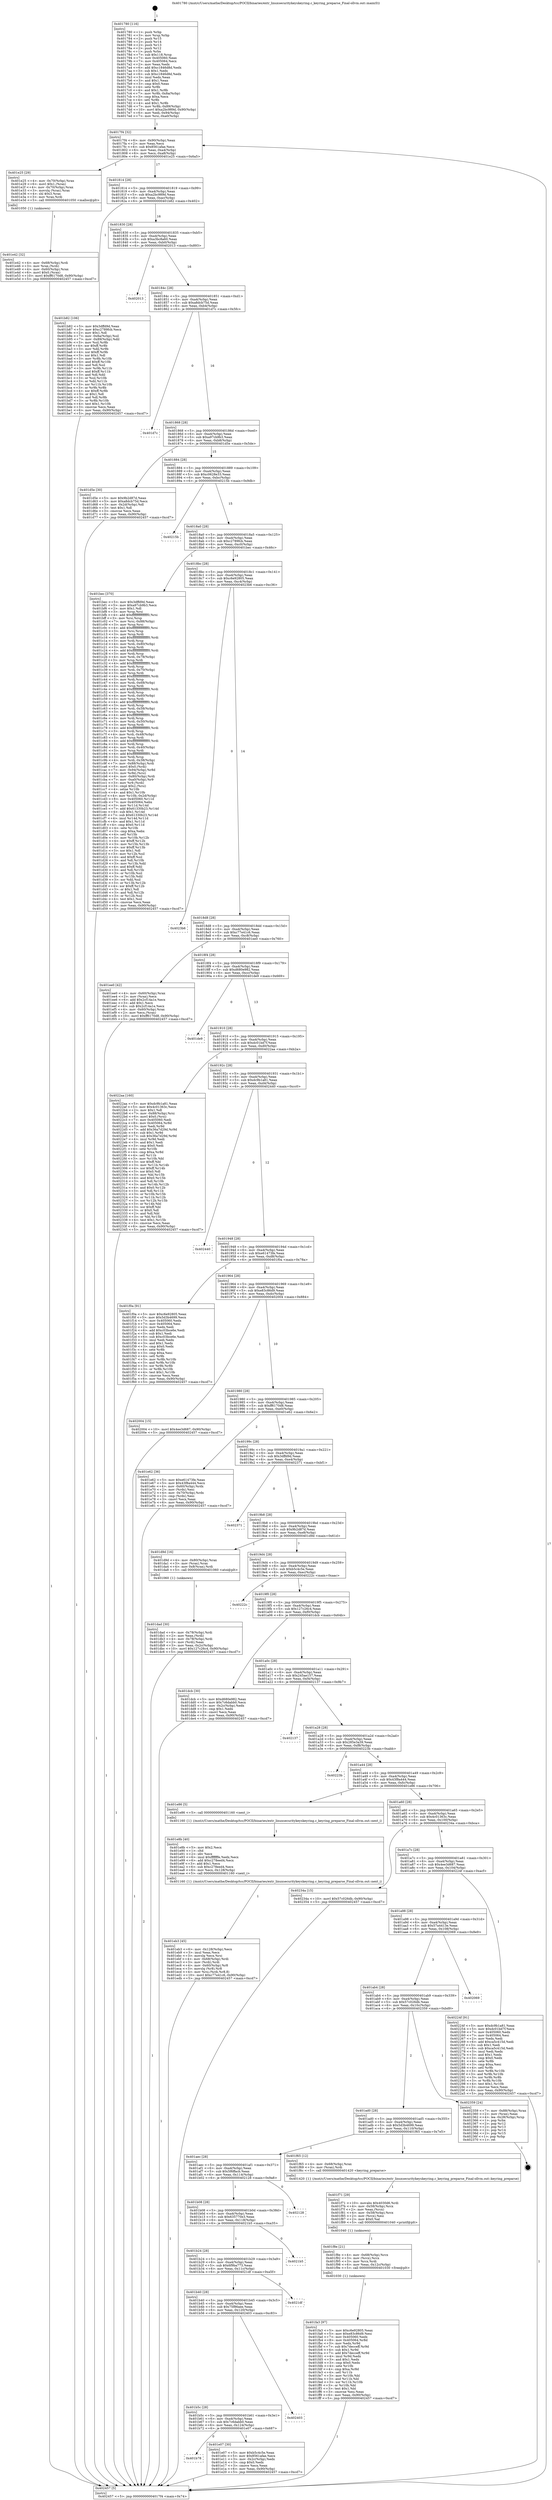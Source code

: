 digraph "0x401780" {
  label = "0x401780 (/mnt/c/Users/mathe/Desktop/tcc/POCII/binaries/extr_linuxsecuritykeyskeyring.c_keyring_preparse_Final-ollvm.out::main(0))"
  labelloc = "t"
  node[shape=record]

  Entry [label="",width=0.3,height=0.3,shape=circle,fillcolor=black,style=filled]
  "0x4017f4" [label="{
     0x4017f4 [32]\l
     | [instrs]\l
     &nbsp;&nbsp;0x4017f4 \<+6\>: mov -0x90(%rbp),%eax\l
     &nbsp;&nbsp;0x4017fa \<+2\>: mov %eax,%ecx\l
     &nbsp;&nbsp;0x4017fc \<+6\>: sub $0x8561afae,%ecx\l
     &nbsp;&nbsp;0x401802 \<+6\>: mov %eax,-0xa4(%rbp)\l
     &nbsp;&nbsp;0x401808 \<+6\>: mov %ecx,-0xa8(%rbp)\l
     &nbsp;&nbsp;0x40180e \<+6\>: je 0000000000401e25 \<main+0x6a5\>\l
  }"]
  "0x401e25" [label="{
     0x401e25 [29]\l
     | [instrs]\l
     &nbsp;&nbsp;0x401e25 \<+4\>: mov -0x70(%rbp),%rax\l
     &nbsp;&nbsp;0x401e29 \<+6\>: movl $0x1,(%rax)\l
     &nbsp;&nbsp;0x401e2f \<+4\>: mov -0x70(%rbp),%rax\l
     &nbsp;&nbsp;0x401e33 \<+3\>: movslq (%rax),%rax\l
     &nbsp;&nbsp;0x401e36 \<+4\>: shl $0x3,%rax\l
     &nbsp;&nbsp;0x401e3a \<+3\>: mov %rax,%rdi\l
     &nbsp;&nbsp;0x401e3d \<+5\>: call 0000000000401050 \<malloc@plt\>\l
     | [calls]\l
     &nbsp;&nbsp;0x401050 \{1\} (unknown)\l
  }"]
  "0x401814" [label="{
     0x401814 [28]\l
     | [instrs]\l
     &nbsp;&nbsp;0x401814 \<+5\>: jmp 0000000000401819 \<main+0x99\>\l
     &nbsp;&nbsp;0x401819 \<+6\>: mov -0xa4(%rbp),%eax\l
     &nbsp;&nbsp;0x40181f \<+5\>: sub $0xa2bc989d,%eax\l
     &nbsp;&nbsp;0x401824 \<+6\>: mov %eax,-0xac(%rbp)\l
     &nbsp;&nbsp;0x40182a \<+6\>: je 0000000000401b82 \<main+0x402\>\l
  }"]
  Exit [label="",width=0.3,height=0.3,shape=circle,fillcolor=black,style=filled,peripheries=2]
  "0x401b82" [label="{
     0x401b82 [106]\l
     | [instrs]\l
     &nbsp;&nbsp;0x401b82 \<+5\>: mov $0x3dffd9d,%eax\l
     &nbsp;&nbsp;0x401b87 \<+5\>: mov $0xc2789fcb,%ecx\l
     &nbsp;&nbsp;0x401b8c \<+2\>: mov $0x1,%dl\l
     &nbsp;&nbsp;0x401b8e \<+7\>: mov -0x8a(%rbp),%sil\l
     &nbsp;&nbsp;0x401b95 \<+7\>: mov -0x89(%rbp),%dil\l
     &nbsp;&nbsp;0x401b9c \<+3\>: mov %sil,%r8b\l
     &nbsp;&nbsp;0x401b9f \<+4\>: xor $0xff,%r8b\l
     &nbsp;&nbsp;0x401ba3 \<+3\>: mov %dil,%r9b\l
     &nbsp;&nbsp;0x401ba6 \<+4\>: xor $0xff,%r9b\l
     &nbsp;&nbsp;0x401baa \<+3\>: xor $0x1,%dl\l
     &nbsp;&nbsp;0x401bad \<+3\>: mov %r8b,%r10b\l
     &nbsp;&nbsp;0x401bb0 \<+4\>: and $0xff,%r10b\l
     &nbsp;&nbsp;0x401bb4 \<+3\>: and %dl,%sil\l
     &nbsp;&nbsp;0x401bb7 \<+3\>: mov %r9b,%r11b\l
     &nbsp;&nbsp;0x401bba \<+4\>: and $0xff,%r11b\l
     &nbsp;&nbsp;0x401bbe \<+3\>: and %dl,%dil\l
     &nbsp;&nbsp;0x401bc1 \<+3\>: or %sil,%r10b\l
     &nbsp;&nbsp;0x401bc4 \<+3\>: or %dil,%r11b\l
     &nbsp;&nbsp;0x401bc7 \<+3\>: xor %r11b,%r10b\l
     &nbsp;&nbsp;0x401bca \<+3\>: or %r9b,%r8b\l
     &nbsp;&nbsp;0x401bcd \<+4\>: xor $0xff,%r8b\l
     &nbsp;&nbsp;0x401bd1 \<+3\>: or $0x1,%dl\l
     &nbsp;&nbsp;0x401bd4 \<+3\>: and %dl,%r8b\l
     &nbsp;&nbsp;0x401bd7 \<+3\>: or %r8b,%r10b\l
     &nbsp;&nbsp;0x401bda \<+4\>: test $0x1,%r10b\l
     &nbsp;&nbsp;0x401bde \<+3\>: cmovne %ecx,%eax\l
     &nbsp;&nbsp;0x401be1 \<+6\>: mov %eax,-0x90(%rbp)\l
     &nbsp;&nbsp;0x401be7 \<+5\>: jmp 0000000000402457 \<main+0xcd7\>\l
  }"]
  "0x401830" [label="{
     0x401830 [28]\l
     | [instrs]\l
     &nbsp;&nbsp;0x401830 \<+5\>: jmp 0000000000401835 \<main+0xb5\>\l
     &nbsp;&nbsp;0x401835 \<+6\>: mov -0xa4(%rbp),%eax\l
     &nbsp;&nbsp;0x40183b \<+5\>: sub $0xa3bc8a60,%eax\l
     &nbsp;&nbsp;0x401840 \<+6\>: mov %eax,-0xb0(%rbp)\l
     &nbsp;&nbsp;0x401846 \<+6\>: je 0000000000402013 \<main+0x893\>\l
  }"]
  "0x402457" [label="{
     0x402457 [5]\l
     | [instrs]\l
     &nbsp;&nbsp;0x402457 \<+5\>: jmp 00000000004017f4 \<main+0x74\>\l
  }"]
  "0x401780" [label="{
     0x401780 [116]\l
     | [instrs]\l
     &nbsp;&nbsp;0x401780 \<+1\>: push %rbp\l
     &nbsp;&nbsp;0x401781 \<+3\>: mov %rsp,%rbp\l
     &nbsp;&nbsp;0x401784 \<+2\>: push %r15\l
     &nbsp;&nbsp;0x401786 \<+2\>: push %r14\l
     &nbsp;&nbsp;0x401788 \<+2\>: push %r13\l
     &nbsp;&nbsp;0x40178a \<+2\>: push %r12\l
     &nbsp;&nbsp;0x40178c \<+1\>: push %rbx\l
     &nbsp;&nbsp;0x40178d \<+7\>: sub $0x118,%rsp\l
     &nbsp;&nbsp;0x401794 \<+7\>: mov 0x405060,%eax\l
     &nbsp;&nbsp;0x40179b \<+7\>: mov 0x405064,%ecx\l
     &nbsp;&nbsp;0x4017a2 \<+2\>: mov %eax,%edx\l
     &nbsp;&nbsp;0x4017a4 \<+6\>: add $0xc1846d8d,%edx\l
     &nbsp;&nbsp;0x4017aa \<+3\>: sub $0x1,%edx\l
     &nbsp;&nbsp;0x4017ad \<+6\>: sub $0xc1846d8d,%edx\l
     &nbsp;&nbsp;0x4017b3 \<+3\>: imul %edx,%eax\l
     &nbsp;&nbsp;0x4017b6 \<+3\>: and $0x1,%eax\l
     &nbsp;&nbsp;0x4017b9 \<+3\>: cmp $0x0,%eax\l
     &nbsp;&nbsp;0x4017bc \<+4\>: sete %r8b\l
     &nbsp;&nbsp;0x4017c0 \<+4\>: and $0x1,%r8b\l
     &nbsp;&nbsp;0x4017c4 \<+7\>: mov %r8b,-0x8a(%rbp)\l
     &nbsp;&nbsp;0x4017cb \<+3\>: cmp $0xa,%ecx\l
     &nbsp;&nbsp;0x4017ce \<+4\>: setl %r8b\l
     &nbsp;&nbsp;0x4017d2 \<+4\>: and $0x1,%r8b\l
     &nbsp;&nbsp;0x4017d6 \<+7\>: mov %r8b,-0x89(%rbp)\l
     &nbsp;&nbsp;0x4017dd \<+10\>: movl $0xa2bc989d,-0x90(%rbp)\l
     &nbsp;&nbsp;0x4017e7 \<+6\>: mov %edi,-0x94(%rbp)\l
     &nbsp;&nbsp;0x4017ed \<+7\>: mov %rsi,-0xa0(%rbp)\l
  }"]
  "0x401fa3" [label="{
     0x401fa3 [97]\l
     | [instrs]\l
     &nbsp;&nbsp;0x401fa3 \<+5\>: mov $0xc6e92805,%eax\l
     &nbsp;&nbsp;0x401fa8 \<+5\>: mov $0xe83c86d9,%esi\l
     &nbsp;&nbsp;0x401fad \<+7\>: mov 0x405060,%edx\l
     &nbsp;&nbsp;0x401fb4 \<+8\>: mov 0x405064,%r8d\l
     &nbsp;&nbsp;0x401fbc \<+3\>: mov %edx,%r9d\l
     &nbsp;&nbsp;0x401fbf \<+7\>: sub $0x7decceff,%r9d\l
     &nbsp;&nbsp;0x401fc6 \<+4\>: sub $0x1,%r9d\l
     &nbsp;&nbsp;0x401fca \<+7\>: add $0x7decceff,%r9d\l
     &nbsp;&nbsp;0x401fd1 \<+4\>: imul %r9d,%edx\l
     &nbsp;&nbsp;0x401fd5 \<+3\>: and $0x1,%edx\l
     &nbsp;&nbsp;0x401fd8 \<+3\>: cmp $0x0,%edx\l
     &nbsp;&nbsp;0x401fdb \<+4\>: sete %r10b\l
     &nbsp;&nbsp;0x401fdf \<+4\>: cmp $0xa,%r8d\l
     &nbsp;&nbsp;0x401fe3 \<+4\>: setl %r11b\l
     &nbsp;&nbsp;0x401fe7 \<+3\>: mov %r10b,%bl\l
     &nbsp;&nbsp;0x401fea \<+3\>: and %r11b,%bl\l
     &nbsp;&nbsp;0x401fed \<+3\>: xor %r11b,%r10b\l
     &nbsp;&nbsp;0x401ff0 \<+3\>: or %r10b,%bl\l
     &nbsp;&nbsp;0x401ff3 \<+3\>: test $0x1,%bl\l
     &nbsp;&nbsp;0x401ff6 \<+3\>: cmovne %esi,%eax\l
     &nbsp;&nbsp;0x401ff9 \<+6\>: mov %eax,-0x90(%rbp)\l
     &nbsp;&nbsp;0x401fff \<+5\>: jmp 0000000000402457 \<main+0xcd7\>\l
  }"]
  "0x402013" [label="{
     0x402013\l
  }", style=dashed]
  "0x40184c" [label="{
     0x40184c [28]\l
     | [instrs]\l
     &nbsp;&nbsp;0x40184c \<+5\>: jmp 0000000000401851 \<main+0xd1\>\l
     &nbsp;&nbsp;0x401851 \<+6\>: mov -0xa4(%rbp),%eax\l
     &nbsp;&nbsp;0x401857 \<+5\>: sub $0xa8dcb75d,%eax\l
     &nbsp;&nbsp;0x40185c \<+6\>: mov %eax,-0xb4(%rbp)\l
     &nbsp;&nbsp;0x401862 \<+6\>: je 0000000000401d7c \<main+0x5fc\>\l
  }"]
  "0x401f8e" [label="{
     0x401f8e [21]\l
     | [instrs]\l
     &nbsp;&nbsp;0x401f8e \<+4\>: mov -0x68(%rbp),%rcx\l
     &nbsp;&nbsp;0x401f92 \<+3\>: mov (%rcx),%rcx\l
     &nbsp;&nbsp;0x401f95 \<+3\>: mov %rcx,%rdi\l
     &nbsp;&nbsp;0x401f98 \<+6\>: mov %eax,-0x12c(%rbp)\l
     &nbsp;&nbsp;0x401f9e \<+5\>: call 0000000000401030 \<free@plt\>\l
     | [calls]\l
     &nbsp;&nbsp;0x401030 \{1\} (unknown)\l
  }"]
  "0x401d7c" [label="{
     0x401d7c\l
  }", style=dashed]
  "0x401868" [label="{
     0x401868 [28]\l
     | [instrs]\l
     &nbsp;&nbsp;0x401868 \<+5\>: jmp 000000000040186d \<main+0xed\>\l
     &nbsp;&nbsp;0x40186d \<+6\>: mov -0xa4(%rbp),%eax\l
     &nbsp;&nbsp;0x401873 \<+5\>: sub $0xa97cb9b3,%eax\l
     &nbsp;&nbsp;0x401878 \<+6\>: mov %eax,-0xb8(%rbp)\l
     &nbsp;&nbsp;0x40187e \<+6\>: je 0000000000401d5e \<main+0x5de\>\l
  }"]
  "0x401f71" [label="{
     0x401f71 [29]\l
     | [instrs]\l
     &nbsp;&nbsp;0x401f71 \<+10\>: movabs $0x4030d6,%rdi\l
     &nbsp;&nbsp;0x401f7b \<+4\>: mov -0x58(%rbp),%rcx\l
     &nbsp;&nbsp;0x401f7f \<+2\>: mov %eax,(%rcx)\l
     &nbsp;&nbsp;0x401f81 \<+4\>: mov -0x58(%rbp),%rcx\l
     &nbsp;&nbsp;0x401f85 \<+2\>: mov (%rcx),%esi\l
     &nbsp;&nbsp;0x401f87 \<+2\>: mov $0x0,%al\l
     &nbsp;&nbsp;0x401f89 \<+5\>: call 0000000000401040 \<printf@plt\>\l
     | [calls]\l
     &nbsp;&nbsp;0x401040 \{1\} (unknown)\l
  }"]
  "0x401d5e" [label="{
     0x401d5e [30]\l
     | [instrs]\l
     &nbsp;&nbsp;0x401d5e \<+5\>: mov $0x9b2d87d,%eax\l
     &nbsp;&nbsp;0x401d63 \<+5\>: mov $0xa8dcb75d,%ecx\l
     &nbsp;&nbsp;0x401d68 \<+3\>: mov -0x2d(%rbp),%dl\l
     &nbsp;&nbsp;0x401d6b \<+3\>: test $0x1,%dl\l
     &nbsp;&nbsp;0x401d6e \<+3\>: cmovne %ecx,%eax\l
     &nbsp;&nbsp;0x401d71 \<+6\>: mov %eax,-0x90(%rbp)\l
     &nbsp;&nbsp;0x401d77 \<+5\>: jmp 0000000000402457 \<main+0xcd7\>\l
  }"]
  "0x401884" [label="{
     0x401884 [28]\l
     | [instrs]\l
     &nbsp;&nbsp;0x401884 \<+5\>: jmp 0000000000401889 \<main+0x109\>\l
     &nbsp;&nbsp;0x401889 \<+6\>: mov -0xa4(%rbp),%eax\l
     &nbsp;&nbsp;0x40188f \<+5\>: sub $0xc0628e33,%eax\l
     &nbsp;&nbsp;0x401894 \<+6\>: mov %eax,-0xbc(%rbp)\l
     &nbsp;&nbsp;0x40189a \<+6\>: je 000000000040215b \<main+0x9db\>\l
  }"]
  "0x401eb3" [label="{
     0x401eb3 [45]\l
     | [instrs]\l
     &nbsp;&nbsp;0x401eb3 \<+6\>: mov -0x128(%rbp),%ecx\l
     &nbsp;&nbsp;0x401eb9 \<+3\>: imul %eax,%ecx\l
     &nbsp;&nbsp;0x401ebc \<+3\>: movslq %ecx,%rsi\l
     &nbsp;&nbsp;0x401ebf \<+4\>: mov -0x68(%rbp),%rdi\l
     &nbsp;&nbsp;0x401ec3 \<+3\>: mov (%rdi),%rdi\l
     &nbsp;&nbsp;0x401ec6 \<+4\>: mov -0x60(%rbp),%r8\l
     &nbsp;&nbsp;0x401eca \<+3\>: movslq (%r8),%r8\l
     &nbsp;&nbsp;0x401ecd \<+4\>: mov %rsi,(%rdi,%r8,8)\l
     &nbsp;&nbsp;0x401ed1 \<+10\>: movl $0xc77e41c6,-0x90(%rbp)\l
     &nbsp;&nbsp;0x401edb \<+5\>: jmp 0000000000402457 \<main+0xcd7\>\l
  }"]
  "0x40215b" [label="{
     0x40215b\l
  }", style=dashed]
  "0x4018a0" [label="{
     0x4018a0 [28]\l
     | [instrs]\l
     &nbsp;&nbsp;0x4018a0 \<+5\>: jmp 00000000004018a5 \<main+0x125\>\l
     &nbsp;&nbsp;0x4018a5 \<+6\>: mov -0xa4(%rbp),%eax\l
     &nbsp;&nbsp;0x4018ab \<+5\>: sub $0xc2789fcb,%eax\l
     &nbsp;&nbsp;0x4018b0 \<+6\>: mov %eax,-0xc0(%rbp)\l
     &nbsp;&nbsp;0x4018b6 \<+6\>: je 0000000000401bec \<main+0x46c\>\l
  }"]
  "0x401e8b" [label="{
     0x401e8b [40]\l
     | [instrs]\l
     &nbsp;&nbsp;0x401e8b \<+5\>: mov $0x2,%ecx\l
     &nbsp;&nbsp;0x401e90 \<+1\>: cltd\l
     &nbsp;&nbsp;0x401e91 \<+2\>: idiv %ecx\l
     &nbsp;&nbsp;0x401e93 \<+6\>: imul $0xfffffffe,%edx,%ecx\l
     &nbsp;&nbsp;0x401e99 \<+6\>: add $0xc278eed4,%ecx\l
     &nbsp;&nbsp;0x401e9f \<+3\>: add $0x1,%ecx\l
     &nbsp;&nbsp;0x401ea2 \<+6\>: sub $0xc278eed4,%ecx\l
     &nbsp;&nbsp;0x401ea8 \<+6\>: mov %ecx,-0x128(%rbp)\l
     &nbsp;&nbsp;0x401eae \<+5\>: call 0000000000401160 \<next_i\>\l
     | [calls]\l
     &nbsp;&nbsp;0x401160 \{1\} (/mnt/c/Users/mathe/Desktop/tcc/POCII/binaries/extr_linuxsecuritykeyskeyring.c_keyring_preparse_Final-ollvm.out::next_i)\l
  }"]
  "0x401bec" [label="{
     0x401bec [370]\l
     | [instrs]\l
     &nbsp;&nbsp;0x401bec \<+5\>: mov $0x3dffd9d,%eax\l
     &nbsp;&nbsp;0x401bf1 \<+5\>: mov $0xa97cb9b3,%ecx\l
     &nbsp;&nbsp;0x401bf6 \<+2\>: mov $0x1,%dl\l
     &nbsp;&nbsp;0x401bf8 \<+3\>: mov %rsp,%rsi\l
     &nbsp;&nbsp;0x401bfb \<+4\>: add $0xfffffffffffffff0,%rsi\l
     &nbsp;&nbsp;0x401bff \<+3\>: mov %rsi,%rsp\l
     &nbsp;&nbsp;0x401c02 \<+7\>: mov %rsi,-0x88(%rbp)\l
     &nbsp;&nbsp;0x401c09 \<+3\>: mov %rsp,%rsi\l
     &nbsp;&nbsp;0x401c0c \<+4\>: add $0xfffffffffffffff0,%rsi\l
     &nbsp;&nbsp;0x401c10 \<+3\>: mov %rsi,%rsp\l
     &nbsp;&nbsp;0x401c13 \<+3\>: mov %rsp,%rdi\l
     &nbsp;&nbsp;0x401c16 \<+4\>: add $0xfffffffffffffff0,%rdi\l
     &nbsp;&nbsp;0x401c1a \<+3\>: mov %rdi,%rsp\l
     &nbsp;&nbsp;0x401c1d \<+4\>: mov %rdi,-0x80(%rbp)\l
     &nbsp;&nbsp;0x401c21 \<+3\>: mov %rsp,%rdi\l
     &nbsp;&nbsp;0x401c24 \<+4\>: add $0xfffffffffffffff0,%rdi\l
     &nbsp;&nbsp;0x401c28 \<+3\>: mov %rdi,%rsp\l
     &nbsp;&nbsp;0x401c2b \<+4\>: mov %rdi,-0x78(%rbp)\l
     &nbsp;&nbsp;0x401c2f \<+3\>: mov %rsp,%rdi\l
     &nbsp;&nbsp;0x401c32 \<+4\>: add $0xfffffffffffffff0,%rdi\l
     &nbsp;&nbsp;0x401c36 \<+3\>: mov %rdi,%rsp\l
     &nbsp;&nbsp;0x401c39 \<+4\>: mov %rdi,-0x70(%rbp)\l
     &nbsp;&nbsp;0x401c3d \<+3\>: mov %rsp,%rdi\l
     &nbsp;&nbsp;0x401c40 \<+4\>: add $0xfffffffffffffff0,%rdi\l
     &nbsp;&nbsp;0x401c44 \<+3\>: mov %rdi,%rsp\l
     &nbsp;&nbsp;0x401c47 \<+4\>: mov %rdi,-0x68(%rbp)\l
     &nbsp;&nbsp;0x401c4b \<+3\>: mov %rsp,%rdi\l
     &nbsp;&nbsp;0x401c4e \<+4\>: add $0xfffffffffffffff0,%rdi\l
     &nbsp;&nbsp;0x401c52 \<+3\>: mov %rdi,%rsp\l
     &nbsp;&nbsp;0x401c55 \<+4\>: mov %rdi,-0x60(%rbp)\l
     &nbsp;&nbsp;0x401c59 \<+3\>: mov %rsp,%rdi\l
     &nbsp;&nbsp;0x401c5c \<+4\>: add $0xfffffffffffffff0,%rdi\l
     &nbsp;&nbsp;0x401c60 \<+3\>: mov %rdi,%rsp\l
     &nbsp;&nbsp;0x401c63 \<+4\>: mov %rdi,-0x58(%rbp)\l
     &nbsp;&nbsp;0x401c67 \<+3\>: mov %rsp,%rdi\l
     &nbsp;&nbsp;0x401c6a \<+4\>: add $0xfffffffffffffff0,%rdi\l
     &nbsp;&nbsp;0x401c6e \<+3\>: mov %rdi,%rsp\l
     &nbsp;&nbsp;0x401c71 \<+4\>: mov %rdi,-0x50(%rbp)\l
     &nbsp;&nbsp;0x401c75 \<+3\>: mov %rsp,%rdi\l
     &nbsp;&nbsp;0x401c78 \<+4\>: add $0xfffffffffffffff0,%rdi\l
     &nbsp;&nbsp;0x401c7c \<+3\>: mov %rdi,%rsp\l
     &nbsp;&nbsp;0x401c7f \<+4\>: mov %rdi,-0x48(%rbp)\l
     &nbsp;&nbsp;0x401c83 \<+3\>: mov %rsp,%rdi\l
     &nbsp;&nbsp;0x401c86 \<+4\>: add $0xfffffffffffffff0,%rdi\l
     &nbsp;&nbsp;0x401c8a \<+3\>: mov %rdi,%rsp\l
     &nbsp;&nbsp;0x401c8d \<+4\>: mov %rdi,-0x40(%rbp)\l
     &nbsp;&nbsp;0x401c91 \<+3\>: mov %rsp,%rdi\l
     &nbsp;&nbsp;0x401c94 \<+4\>: add $0xfffffffffffffff0,%rdi\l
     &nbsp;&nbsp;0x401c98 \<+3\>: mov %rdi,%rsp\l
     &nbsp;&nbsp;0x401c9b \<+4\>: mov %rdi,-0x38(%rbp)\l
     &nbsp;&nbsp;0x401c9f \<+7\>: mov -0x88(%rbp),%rdi\l
     &nbsp;&nbsp;0x401ca6 \<+6\>: movl $0x0,(%rdi)\l
     &nbsp;&nbsp;0x401cac \<+7\>: mov -0x94(%rbp),%r8d\l
     &nbsp;&nbsp;0x401cb3 \<+3\>: mov %r8d,(%rsi)\l
     &nbsp;&nbsp;0x401cb6 \<+4\>: mov -0x80(%rbp),%rdi\l
     &nbsp;&nbsp;0x401cba \<+7\>: mov -0xa0(%rbp),%r9\l
     &nbsp;&nbsp;0x401cc1 \<+3\>: mov %r9,(%rdi)\l
     &nbsp;&nbsp;0x401cc4 \<+3\>: cmpl $0x2,(%rsi)\l
     &nbsp;&nbsp;0x401cc7 \<+4\>: setne %r10b\l
     &nbsp;&nbsp;0x401ccb \<+4\>: and $0x1,%r10b\l
     &nbsp;&nbsp;0x401ccf \<+4\>: mov %r10b,-0x2d(%rbp)\l
     &nbsp;&nbsp;0x401cd3 \<+8\>: mov 0x405060,%r11d\l
     &nbsp;&nbsp;0x401cdb \<+7\>: mov 0x405064,%ebx\l
     &nbsp;&nbsp;0x401ce2 \<+3\>: mov %r11d,%r14d\l
     &nbsp;&nbsp;0x401ce5 \<+7\>: add $0x61330b23,%r14d\l
     &nbsp;&nbsp;0x401cec \<+4\>: sub $0x1,%r14d\l
     &nbsp;&nbsp;0x401cf0 \<+7\>: sub $0x61330b23,%r14d\l
     &nbsp;&nbsp;0x401cf7 \<+4\>: imul %r14d,%r11d\l
     &nbsp;&nbsp;0x401cfb \<+4\>: and $0x1,%r11d\l
     &nbsp;&nbsp;0x401cff \<+4\>: cmp $0x0,%r11d\l
     &nbsp;&nbsp;0x401d03 \<+4\>: sete %r10b\l
     &nbsp;&nbsp;0x401d07 \<+3\>: cmp $0xa,%ebx\l
     &nbsp;&nbsp;0x401d0a \<+4\>: setl %r15b\l
     &nbsp;&nbsp;0x401d0e \<+3\>: mov %r10b,%r12b\l
     &nbsp;&nbsp;0x401d11 \<+4\>: xor $0xff,%r12b\l
     &nbsp;&nbsp;0x401d15 \<+3\>: mov %r15b,%r13b\l
     &nbsp;&nbsp;0x401d18 \<+4\>: xor $0xff,%r13b\l
     &nbsp;&nbsp;0x401d1c \<+3\>: xor $0x1,%dl\l
     &nbsp;&nbsp;0x401d1f \<+3\>: mov %r12b,%sil\l
     &nbsp;&nbsp;0x401d22 \<+4\>: and $0xff,%sil\l
     &nbsp;&nbsp;0x401d26 \<+3\>: and %dl,%r10b\l
     &nbsp;&nbsp;0x401d29 \<+3\>: mov %r13b,%dil\l
     &nbsp;&nbsp;0x401d2c \<+4\>: and $0xff,%dil\l
     &nbsp;&nbsp;0x401d30 \<+3\>: and %dl,%r15b\l
     &nbsp;&nbsp;0x401d33 \<+3\>: or %r10b,%sil\l
     &nbsp;&nbsp;0x401d36 \<+3\>: or %r15b,%dil\l
     &nbsp;&nbsp;0x401d39 \<+3\>: xor %dil,%sil\l
     &nbsp;&nbsp;0x401d3c \<+3\>: or %r13b,%r12b\l
     &nbsp;&nbsp;0x401d3f \<+4\>: xor $0xff,%r12b\l
     &nbsp;&nbsp;0x401d43 \<+3\>: or $0x1,%dl\l
     &nbsp;&nbsp;0x401d46 \<+3\>: and %dl,%r12b\l
     &nbsp;&nbsp;0x401d49 \<+3\>: or %r12b,%sil\l
     &nbsp;&nbsp;0x401d4c \<+4\>: test $0x1,%sil\l
     &nbsp;&nbsp;0x401d50 \<+3\>: cmovne %ecx,%eax\l
     &nbsp;&nbsp;0x401d53 \<+6\>: mov %eax,-0x90(%rbp)\l
     &nbsp;&nbsp;0x401d59 \<+5\>: jmp 0000000000402457 \<main+0xcd7\>\l
  }"]
  "0x4018bc" [label="{
     0x4018bc [28]\l
     | [instrs]\l
     &nbsp;&nbsp;0x4018bc \<+5\>: jmp 00000000004018c1 \<main+0x141\>\l
     &nbsp;&nbsp;0x4018c1 \<+6\>: mov -0xa4(%rbp),%eax\l
     &nbsp;&nbsp;0x4018c7 \<+5\>: sub $0xc6e92805,%eax\l
     &nbsp;&nbsp;0x4018cc \<+6\>: mov %eax,-0xc4(%rbp)\l
     &nbsp;&nbsp;0x4018d2 \<+6\>: je 00000000004023b6 \<main+0xc36\>\l
  }"]
  "0x401e42" [label="{
     0x401e42 [32]\l
     | [instrs]\l
     &nbsp;&nbsp;0x401e42 \<+4\>: mov -0x68(%rbp),%rdi\l
     &nbsp;&nbsp;0x401e46 \<+3\>: mov %rax,(%rdi)\l
     &nbsp;&nbsp;0x401e49 \<+4\>: mov -0x60(%rbp),%rax\l
     &nbsp;&nbsp;0x401e4d \<+6\>: movl $0x0,(%rax)\l
     &nbsp;&nbsp;0x401e53 \<+10\>: movl $0xff6170d8,-0x90(%rbp)\l
     &nbsp;&nbsp;0x401e5d \<+5\>: jmp 0000000000402457 \<main+0xcd7\>\l
  }"]
  "0x401b78" [label="{
     0x401b78\l
  }", style=dashed]
  "0x4023b6" [label="{
     0x4023b6\l
  }", style=dashed]
  "0x4018d8" [label="{
     0x4018d8 [28]\l
     | [instrs]\l
     &nbsp;&nbsp;0x4018d8 \<+5\>: jmp 00000000004018dd \<main+0x15d\>\l
     &nbsp;&nbsp;0x4018dd \<+6\>: mov -0xa4(%rbp),%eax\l
     &nbsp;&nbsp;0x4018e3 \<+5\>: sub $0xc77e41c6,%eax\l
     &nbsp;&nbsp;0x4018e8 \<+6\>: mov %eax,-0xc8(%rbp)\l
     &nbsp;&nbsp;0x4018ee \<+6\>: je 0000000000401ee0 \<main+0x760\>\l
  }"]
  "0x401e07" [label="{
     0x401e07 [30]\l
     | [instrs]\l
     &nbsp;&nbsp;0x401e07 \<+5\>: mov $0xb5c4c5e,%eax\l
     &nbsp;&nbsp;0x401e0c \<+5\>: mov $0x8561afae,%ecx\l
     &nbsp;&nbsp;0x401e11 \<+3\>: mov -0x2c(%rbp),%edx\l
     &nbsp;&nbsp;0x401e14 \<+3\>: cmp $0x0,%edx\l
     &nbsp;&nbsp;0x401e17 \<+3\>: cmove %ecx,%eax\l
     &nbsp;&nbsp;0x401e1a \<+6\>: mov %eax,-0x90(%rbp)\l
     &nbsp;&nbsp;0x401e20 \<+5\>: jmp 0000000000402457 \<main+0xcd7\>\l
  }"]
  "0x401ee0" [label="{
     0x401ee0 [42]\l
     | [instrs]\l
     &nbsp;&nbsp;0x401ee0 \<+4\>: mov -0x60(%rbp),%rax\l
     &nbsp;&nbsp;0x401ee4 \<+2\>: mov (%rax),%ecx\l
     &nbsp;&nbsp;0x401ee6 \<+6\>: add $0x2cf14a1e,%ecx\l
     &nbsp;&nbsp;0x401eec \<+3\>: add $0x1,%ecx\l
     &nbsp;&nbsp;0x401eef \<+6\>: sub $0x2cf14a1e,%ecx\l
     &nbsp;&nbsp;0x401ef5 \<+4\>: mov -0x60(%rbp),%rax\l
     &nbsp;&nbsp;0x401ef9 \<+2\>: mov %ecx,(%rax)\l
     &nbsp;&nbsp;0x401efb \<+10\>: movl $0xff6170d8,-0x90(%rbp)\l
     &nbsp;&nbsp;0x401f05 \<+5\>: jmp 0000000000402457 \<main+0xcd7\>\l
  }"]
  "0x4018f4" [label="{
     0x4018f4 [28]\l
     | [instrs]\l
     &nbsp;&nbsp;0x4018f4 \<+5\>: jmp 00000000004018f9 \<main+0x179\>\l
     &nbsp;&nbsp;0x4018f9 \<+6\>: mov -0xa4(%rbp),%eax\l
     &nbsp;&nbsp;0x4018ff \<+5\>: sub $0xd680e982,%eax\l
     &nbsp;&nbsp;0x401904 \<+6\>: mov %eax,-0xcc(%rbp)\l
     &nbsp;&nbsp;0x40190a \<+6\>: je 0000000000401de9 \<main+0x669\>\l
  }"]
  "0x401b5c" [label="{
     0x401b5c [28]\l
     | [instrs]\l
     &nbsp;&nbsp;0x401b5c \<+5\>: jmp 0000000000401b61 \<main+0x3e1\>\l
     &nbsp;&nbsp;0x401b61 \<+6\>: mov -0xa4(%rbp),%eax\l
     &nbsp;&nbsp;0x401b67 \<+5\>: sub $0x7c6dabb0,%eax\l
     &nbsp;&nbsp;0x401b6c \<+6\>: mov %eax,-0x124(%rbp)\l
     &nbsp;&nbsp;0x401b72 \<+6\>: je 0000000000401e07 \<main+0x687\>\l
  }"]
  "0x401de9" [label="{
     0x401de9\l
  }", style=dashed]
  "0x401910" [label="{
     0x401910 [28]\l
     | [instrs]\l
     &nbsp;&nbsp;0x401910 \<+5\>: jmp 0000000000401915 \<main+0x195\>\l
     &nbsp;&nbsp;0x401915 \<+6\>: mov -0xa4(%rbp),%eax\l
     &nbsp;&nbsp;0x40191b \<+5\>: sub $0xdc01bd7f,%eax\l
     &nbsp;&nbsp;0x401920 \<+6\>: mov %eax,-0xd0(%rbp)\l
     &nbsp;&nbsp;0x401926 \<+6\>: je 00000000004022aa \<main+0xb2a\>\l
  }"]
  "0x402403" [label="{
     0x402403\l
  }", style=dashed]
  "0x4022aa" [label="{
     0x4022aa [160]\l
     | [instrs]\l
     &nbsp;&nbsp;0x4022aa \<+5\>: mov $0xdc9b1a81,%eax\l
     &nbsp;&nbsp;0x4022af \<+5\>: mov $0x4c01363c,%ecx\l
     &nbsp;&nbsp;0x4022b4 \<+2\>: mov $0x1,%dl\l
     &nbsp;&nbsp;0x4022b6 \<+7\>: mov -0x88(%rbp),%rsi\l
     &nbsp;&nbsp;0x4022bd \<+6\>: movl $0x0,(%rsi)\l
     &nbsp;&nbsp;0x4022c3 \<+7\>: mov 0x405060,%edi\l
     &nbsp;&nbsp;0x4022ca \<+8\>: mov 0x405064,%r8d\l
     &nbsp;&nbsp;0x4022d2 \<+3\>: mov %edi,%r9d\l
     &nbsp;&nbsp;0x4022d5 \<+7\>: add $0x36a7d29d,%r9d\l
     &nbsp;&nbsp;0x4022dc \<+4\>: sub $0x1,%r9d\l
     &nbsp;&nbsp;0x4022e0 \<+7\>: sub $0x36a7d29d,%r9d\l
     &nbsp;&nbsp;0x4022e7 \<+4\>: imul %r9d,%edi\l
     &nbsp;&nbsp;0x4022eb \<+3\>: and $0x1,%edi\l
     &nbsp;&nbsp;0x4022ee \<+3\>: cmp $0x0,%edi\l
     &nbsp;&nbsp;0x4022f1 \<+4\>: sete %r10b\l
     &nbsp;&nbsp;0x4022f5 \<+4\>: cmp $0xa,%r8d\l
     &nbsp;&nbsp;0x4022f9 \<+4\>: setl %r11b\l
     &nbsp;&nbsp;0x4022fd \<+3\>: mov %r10b,%bl\l
     &nbsp;&nbsp;0x402300 \<+3\>: xor $0xff,%bl\l
     &nbsp;&nbsp;0x402303 \<+3\>: mov %r11b,%r14b\l
     &nbsp;&nbsp;0x402306 \<+4\>: xor $0xff,%r14b\l
     &nbsp;&nbsp;0x40230a \<+3\>: xor $0x0,%dl\l
     &nbsp;&nbsp;0x40230d \<+3\>: mov %bl,%r15b\l
     &nbsp;&nbsp;0x402310 \<+4\>: and $0x0,%r15b\l
     &nbsp;&nbsp;0x402314 \<+3\>: and %dl,%r10b\l
     &nbsp;&nbsp;0x402317 \<+3\>: mov %r14b,%r12b\l
     &nbsp;&nbsp;0x40231a \<+4\>: and $0x0,%r12b\l
     &nbsp;&nbsp;0x40231e \<+3\>: and %dl,%r11b\l
     &nbsp;&nbsp;0x402321 \<+3\>: or %r10b,%r15b\l
     &nbsp;&nbsp;0x402324 \<+3\>: or %r11b,%r12b\l
     &nbsp;&nbsp;0x402327 \<+3\>: xor %r12b,%r15b\l
     &nbsp;&nbsp;0x40232a \<+3\>: or %r14b,%bl\l
     &nbsp;&nbsp;0x40232d \<+3\>: xor $0xff,%bl\l
     &nbsp;&nbsp;0x402330 \<+3\>: or $0x0,%dl\l
     &nbsp;&nbsp;0x402333 \<+2\>: and %dl,%bl\l
     &nbsp;&nbsp;0x402335 \<+3\>: or %bl,%r15b\l
     &nbsp;&nbsp;0x402338 \<+4\>: test $0x1,%r15b\l
     &nbsp;&nbsp;0x40233c \<+3\>: cmovne %ecx,%eax\l
     &nbsp;&nbsp;0x40233f \<+6\>: mov %eax,-0x90(%rbp)\l
     &nbsp;&nbsp;0x402345 \<+5\>: jmp 0000000000402457 \<main+0xcd7\>\l
  }"]
  "0x40192c" [label="{
     0x40192c [28]\l
     | [instrs]\l
     &nbsp;&nbsp;0x40192c \<+5\>: jmp 0000000000401931 \<main+0x1b1\>\l
     &nbsp;&nbsp;0x401931 \<+6\>: mov -0xa4(%rbp),%eax\l
     &nbsp;&nbsp;0x401937 \<+5\>: sub $0xdc9b1a81,%eax\l
     &nbsp;&nbsp;0x40193c \<+6\>: mov %eax,-0xd4(%rbp)\l
     &nbsp;&nbsp;0x401942 \<+6\>: je 0000000000402440 \<main+0xcc0\>\l
  }"]
  "0x401b40" [label="{
     0x401b40 [28]\l
     | [instrs]\l
     &nbsp;&nbsp;0x401b40 \<+5\>: jmp 0000000000401b45 \<main+0x3c5\>\l
     &nbsp;&nbsp;0x401b45 \<+6\>: mov -0xa4(%rbp),%eax\l
     &nbsp;&nbsp;0x401b4b \<+5\>: sub $0x75f86aee,%eax\l
     &nbsp;&nbsp;0x401b50 \<+6\>: mov %eax,-0x120(%rbp)\l
     &nbsp;&nbsp;0x401b56 \<+6\>: je 0000000000402403 \<main+0xc83\>\l
  }"]
  "0x402440" [label="{
     0x402440\l
  }", style=dashed]
  "0x401948" [label="{
     0x401948 [28]\l
     | [instrs]\l
     &nbsp;&nbsp;0x401948 \<+5\>: jmp 000000000040194d \<main+0x1cd\>\l
     &nbsp;&nbsp;0x40194d \<+6\>: mov -0xa4(%rbp),%eax\l
     &nbsp;&nbsp;0x401953 \<+5\>: sub $0xe61473fe,%eax\l
     &nbsp;&nbsp;0x401958 \<+6\>: mov %eax,-0xd8(%rbp)\l
     &nbsp;&nbsp;0x40195e \<+6\>: je 0000000000401f0a \<main+0x78a\>\l
  }"]
  "0x4021df" [label="{
     0x4021df\l
  }", style=dashed]
  "0x401f0a" [label="{
     0x401f0a [91]\l
     | [instrs]\l
     &nbsp;&nbsp;0x401f0a \<+5\>: mov $0xc6e92805,%eax\l
     &nbsp;&nbsp;0x401f0f \<+5\>: mov $0x5d3b4699,%ecx\l
     &nbsp;&nbsp;0x401f14 \<+7\>: mov 0x405060,%edx\l
     &nbsp;&nbsp;0x401f1b \<+7\>: mov 0x405064,%esi\l
     &nbsp;&nbsp;0x401f22 \<+2\>: mov %edx,%edi\l
     &nbsp;&nbsp;0x401f24 \<+6\>: add $0xc03bce6e,%edi\l
     &nbsp;&nbsp;0x401f2a \<+3\>: sub $0x1,%edi\l
     &nbsp;&nbsp;0x401f2d \<+6\>: sub $0xc03bce6e,%edi\l
     &nbsp;&nbsp;0x401f33 \<+3\>: imul %edi,%edx\l
     &nbsp;&nbsp;0x401f36 \<+3\>: and $0x1,%edx\l
     &nbsp;&nbsp;0x401f39 \<+3\>: cmp $0x0,%edx\l
     &nbsp;&nbsp;0x401f3c \<+4\>: sete %r8b\l
     &nbsp;&nbsp;0x401f40 \<+3\>: cmp $0xa,%esi\l
     &nbsp;&nbsp;0x401f43 \<+4\>: setl %r9b\l
     &nbsp;&nbsp;0x401f47 \<+3\>: mov %r8b,%r10b\l
     &nbsp;&nbsp;0x401f4a \<+3\>: and %r9b,%r10b\l
     &nbsp;&nbsp;0x401f4d \<+3\>: xor %r9b,%r8b\l
     &nbsp;&nbsp;0x401f50 \<+3\>: or %r8b,%r10b\l
     &nbsp;&nbsp;0x401f53 \<+4\>: test $0x1,%r10b\l
     &nbsp;&nbsp;0x401f57 \<+3\>: cmovne %ecx,%eax\l
     &nbsp;&nbsp;0x401f5a \<+6\>: mov %eax,-0x90(%rbp)\l
     &nbsp;&nbsp;0x401f60 \<+5\>: jmp 0000000000402457 \<main+0xcd7\>\l
  }"]
  "0x401964" [label="{
     0x401964 [28]\l
     | [instrs]\l
     &nbsp;&nbsp;0x401964 \<+5\>: jmp 0000000000401969 \<main+0x1e9\>\l
     &nbsp;&nbsp;0x401969 \<+6\>: mov -0xa4(%rbp),%eax\l
     &nbsp;&nbsp;0x40196f \<+5\>: sub $0xe83c86d9,%eax\l
     &nbsp;&nbsp;0x401974 \<+6\>: mov %eax,-0xdc(%rbp)\l
     &nbsp;&nbsp;0x40197a \<+6\>: je 0000000000402004 \<main+0x884\>\l
  }"]
  "0x401b24" [label="{
     0x401b24 [28]\l
     | [instrs]\l
     &nbsp;&nbsp;0x401b24 \<+5\>: jmp 0000000000401b29 \<main+0x3a9\>\l
     &nbsp;&nbsp;0x401b29 \<+6\>: mov -0xa4(%rbp),%eax\l
     &nbsp;&nbsp;0x401b2f \<+5\>: sub $0x6f9ba773,%eax\l
     &nbsp;&nbsp;0x401b34 \<+6\>: mov %eax,-0x11c(%rbp)\l
     &nbsp;&nbsp;0x401b3a \<+6\>: je 00000000004021df \<main+0xa5f\>\l
  }"]
  "0x402004" [label="{
     0x402004 [15]\l
     | [instrs]\l
     &nbsp;&nbsp;0x402004 \<+10\>: movl $0x4ee3d687,-0x90(%rbp)\l
     &nbsp;&nbsp;0x40200e \<+5\>: jmp 0000000000402457 \<main+0xcd7\>\l
  }"]
  "0x401980" [label="{
     0x401980 [28]\l
     | [instrs]\l
     &nbsp;&nbsp;0x401980 \<+5\>: jmp 0000000000401985 \<main+0x205\>\l
     &nbsp;&nbsp;0x401985 \<+6\>: mov -0xa4(%rbp),%eax\l
     &nbsp;&nbsp;0x40198b \<+5\>: sub $0xff6170d8,%eax\l
     &nbsp;&nbsp;0x401990 \<+6\>: mov %eax,-0xe0(%rbp)\l
     &nbsp;&nbsp;0x401996 \<+6\>: je 0000000000401e62 \<main+0x6e2\>\l
  }"]
  "0x4021b5" [label="{
     0x4021b5\l
  }", style=dashed]
  "0x401e62" [label="{
     0x401e62 [36]\l
     | [instrs]\l
     &nbsp;&nbsp;0x401e62 \<+5\>: mov $0xe61473fe,%eax\l
     &nbsp;&nbsp;0x401e67 \<+5\>: mov $0x43f8a444,%ecx\l
     &nbsp;&nbsp;0x401e6c \<+4\>: mov -0x60(%rbp),%rdx\l
     &nbsp;&nbsp;0x401e70 \<+2\>: mov (%rdx),%esi\l
     &nbsp;&nbsp;0x401e72 \<+4\>: mov -0x70(%rbp),%rdx\l
     &nbsp;&nbsp;0x401e76 \<+2\>: cmp (%rdx),%esi\l
     &nbsp;&nbsp;0x401e78 \<+3\>: cmovl %ecx,%eax\l
     &nbsp;&nbsp;0x401e7b \<+6\>: mov %eax,-0x90(%rbp)\l
     &nbsp;&nbsp;0x401e81 \<+5\>: jmp 0000000000402457 \<main+0xcd7\>\l
  }"]
  "0x40199c" [label="{
     0x40199c [28]\l
     | [instrs]\l
     &nbsp;&nbsp;0x40199c \<+5\>: jmp 00000000004019a1 \<main+0x221\>\l
     &nbsp;&nbsp;0x4019a1 \<+6\>: mov -0xa4(%rbp),%eax\l
     &nbsp;&nbsp;0x4019a7 \<+5\>: sub $0x3dffd9d,%eax\l
     &nbsp;&nbsp;0x4019ac \<+6\>: mov %eax,-0xe4(%rbp)\l
     &nbsp;&nbsp;0x4019b2 \<+6\>: je 0000000000402371 \<main+0xbf1\>\l
  }"]
  "0x401b08" [label="{
     0x401b08 [28]\l
     | [instrs]\l
     &nbsp;&nbsp;0x401b08 \<+5\>: jmp 0000000000401b0d \<main+0x38d\>\l
     &nbsp;&nbsp;0x401b0d \<+6\>: mov -0xa4(%rbp),%eax\l
     &nbsp;&nbsp;0x401b13 \<+5\>: sub $0x635770e3,%eax\l
     &nbsp;&nbsp;0x401b18 \<+6\>: mov %eax,-0x118(%rbp)\l
     &nbsp;&nbsp;0x401b1e \<+6\>: je 00000000004021b5 \<main+0xa35\>\l
  }"]
  "0x402371" [label="{
     0x402371\l
  }", style=dashed]
  "0x4019b8" [label="{
     0x4019b8 [28]\l
     | [instrs]\l
     &nbsp;&nbsp;0x4019b8 \<+5\>: jmp 00000000004019bd \<main+0x23d\>\l
     &nbsp;&nbsp;0x4019bd \<+6\>: mov -0xa4(%rbp),%eax\l
     &nbsp;&nbsp;0x4019c3 \<+5\>: sub $0x9b2d87d,%eax\l
     &nbsp;&nbsp;0x4019c8 \<+6\>: mov %eax,-0xe8(%rbp)\l
     &nbsp;&nbsp;0x4019ce \<+6\>: je 0000000000401d9d \<main+0x61d\>\l
  }"]
  "0x402128" [label="{
     0x402128\l
  }", style=dashed]
  "0x401d9d" [label="{
     0x401d9d [16]\l
     | [instrs]\l
     &nbsp;&nbsp;0x401d9d \<+4\>: mov -0x80(%rbp),%rax\l
     &nbsp;&nbsp;0x401da1 \<+3\>: mov (%rax),%rax\l
     &nbsp;&nbsp;0x401da4 \<+4\>: mov 0x8(%rax),%rdi\l
     &nbsp;&nbsp;0x401da8 \<+5\>: call 0000000000401060 \<atoi@plt\>\l
     | [calls]\l
     &nbsp;&nbsp;0x401060 \{1\} (unknown)\l
  }"]
  "0x4019d4" [label="{
     0x4019d4 [28]\l
     | [instrs]\l
     &nbsp;&nbsp;0x4019d4 \<+5\>: jmp 00000000004019d9 \<main+0x259\>\l
     &nbsp;&nbsp;0x4019d9 \<+6\>: mov -0xa4(%rbp),%eax\l
     &nbsp;&nbsp;0x4019df \<+5\>: sub $0xb5c4c5e,%eax\l
     &nbsp;&nbsp;0x4019e4 \<+6\>: mov %eax,-0xec(%rbp)\l
     &nbsp;&nbsp;0x4019ea \<+6\>: je 000000000040222c \<main+0xaac\>\l
  }"]
  "0x401dad" [label="{
     0x401dad [30]\l
     | [instrs]\l
     &nbsp;&nbsp;0x401dad \<+4\>: mov -0x78(%rbp),%rdi\l
     &nbsp;&nbsp;0x401db1 \<+2\>: mov %eax,(%rdi)\l
     &nbsp;&nbsp;0x401db3 \<+4\>: mov -0x78(%rbp),%rdi\l
     &nbsp;&nbsp;0x401db7 \<+2\>: mov (%rdi),%eax\l
     &nbsp;&nbsp;0x401db9 \<+3\>: mov %eax,-0x2c(%rbp)\l
     &nbsp;&nbsp;0x401dbc \<+10\>: movl $0x127c26c4,-0x90(%rbp)\l
     &nbsp;&nbsp;0x401dc6 \<+5\>: jmp 0000000000402457 \<main+0xcd7\>\l
  }"]
  "0x401aec" [label="{
     0x401aec [28]\l
     | [instrs]\l
     &nbsp;&nbsp;0x401aec \<+5\>: jmp 0000000000401af1 \<main+0x371\>\l
     &nbsp;&nbsp;0x401af1 \<+6\>: mov -0xa4(%rbp),%eax\l
     &nbsp;&nbsp;0x401af7 \<+5\>: sub $0x5f6ffacb,%eax\l
     &nbsp;&nbsp;0x401afc \<+6\>: mov %eax,-0x114(%rbp)\l
     &nbsp;&nbsp;0x401b02 \<+6\>: je 0000000000402128 \<main+0x9a8\>\l
  }"]
  "0x40222c" [label="{
     0x40222c\l
  }", style=dashed]
  "0x4019f0" [label="{
     0x4019f0 [28]\l
     | [instrs]\l
     &nbsp;&nbsp;0x4019f0 \<+5\>: jmp 00000000004019f5 \<main+0x275\>\l
     &nbsp;&nbsp;0x4019f5 \<+6\>: mov -0xa4(%rbp),%eax\l
     &nbsp;&nbsp;0x4019fb \<+5\>: sub $0x127c26c4,%eax\l
     &nbsp;&nbsp;0x401a00 \<+6\>: mov %eax,-0xf0(%rbp)\l
     &nbsp;&nbsp;0x401a06 \<+6\>: je 0000000000401dcb \<main+0x64b\>\l
  }"]
  "0x401f65" [label="{
     0x401f65 [12]\l
     | [instrs]\l
     &nbsp;&nbsp;0x401f65 \<+4\>: mov -0x68(%rbp),%rax\l
     &nbsp;&nbsp;0x401f69 \<+3\>: mov (%rax),%rdi\l
     &nbsp;&nbsp;0x401f6c \<+5\>: call 0000000000401420 \<keyring_preparse\>\l
     | [calls]\l
     &nbsp;&nbsp;0x401420 \{1\} (/mnt/c/Users/mathe/Desktop/tcc/POCII/binaries/extr_linuxsecuritykeyskeyring.c_keyring_preparse_Final-ollvm.out::keyring_preparse)\l
  }"]
  "0x401dcb" [label="{
     0x401dcb [30]\l
     | [instrs]\l
     &nbsp;&nbsp;0x401dcb \<+5\>: mov $0xd680e982,%eax\l
     &nbsp;&nbsp;0x401dd0 \<+5\>: mov $0x7c6dabb0,%ecx\l
     &nbsp;&nbsp;0x401dd5 \<+3\>: mov -0x2c(%rbp),%edx\l
     &nbsp;&nbsp;0x401dd8 \<+3\>: cmp $0x1,%edx\l
     &nbsp;&nbsp;0x401ddb \<+3\>: cmovl %ecx,%eax\l
     &nbsp;&nbsp;0x401dde \<+6\>: mov %eax,-0x90(%rbp)\l
     &nbsp;&nbsp;0x401de4 \<+5\>: jmp 0000000000402457 \<main+0xcd7\>\l
  }"]
  "0x401a0c" [label="{
     0x401a0c [28]\l
     | [instrs]\l
     &nbsp;&nbsp;0x401a0c \<+5\>: jmp 0000000000401a11 \<main+0x291\>\l
     &nbsp;&nbsp;0x401a11 \<+6\>: mov -0xa4(%rbp),%eax\l
     &nbsp;&nbsp;0x401a17 \<+5\>: sub $0x245ae157,%eax\l
     &nbsp;&nbsp;0x401a1c \<+6\>: mov %eax,-0xf4(%rbp)\l
     &nbsp;&nbsp;0x401a22 \<+6\>: je 0000000000402137 \<main+0x9b7\>\l
  }"]
  "0x401ad0" [label="{
     0x401ad0 [28]\l
     | [instrs]\l
     &nbsp;&nbsp;0x401ad0 \<+5\>: jmp 0000000000401ad5 \<main+0x355\>\l
     &nbsp;&nbsp;0x401ad5 \<+6\>: mov -0xa4(%rbp),%eax\l
     &nbsp;&nbsp;0x401adb \<+5\>: sub $0x5d3b4699,%eax\l
     &nbsp;&nbsp;0x401ae0 \<+6\>: mov %eax,-0x110(%rbp)\l
     &nbsp;&nbsp;0x401ae6 \<+6\>: je 0000000000401f65 \<main+0x7e5\>\l
  }"]
  "0x402137" [label="{
     0x402137\l
  }", style=dashed]
  "0x401a28" [label="{
     0x401a28 [28]\l
     | [instrs]\l
     &nbsp;&nbsp;0x401a28 \<+5\>: jmp 0000000000401a2d \<main+0x2ad\>\l
     &nbsp;&nbsp;0x401a2d \<+6\>: mov -0xa4(%rbp),%eax\l
     &nbsp;&nbsp;0x401a33 \<+5\>: sub $0x285e3a39,%eax\l
     &nbsp;&nbsp;0x401a38 \<+6\>: mov %eax,-0xf8(%rbp)\l
     &nbsp;&nbsp;0x401a3e \<+6\>: je 000000000040223b \<main+0xabb\>\l
  }"]
  "0x402359" [label="{
     0x402359 [24]\l
     | [instrs]\l
     &nbsp;&nbsp;0x402359 \<+7\>: mov -0x88(%rbp),%rax\l
     &nbsp;&nbsp;0x402360 \<+2\>: mov (%rax),%eax\l
     &nbsp;&nbsp;0x402362 \<+4\>: lea -0x28(%rbp),%rsp\l
     &nbsp;&nbsp;0x402366 \<+1\>: pop %rbx\l
     &nbsp;&nbsp;0x402367 \<+2\>: pop %r12\l
     &nbsp;&nbsp;0x402369 \<+2\>: pop %r13\l
     &nbsp;&nbsp;0x40236b \<+2\>: pop %r14\l
     &nbsp;&nbsp;0x40236d \<+2\>: pop %r15\l
     &nbsp;&nbsp;0x40236f \<+1\>: pop %rbp\l
     &nbsp;&nbsp;0x402370 \<+1\>: ret\l
  }"]
  "0x40223b" [label="{
     0x40223b\l
  }", style=dashed]
  "0x401a44" [label="{
     0x401a44 [28]\l
     | [instrs]\l
     &nbsp;&nbsp;0x401a44 \<+5\>: jmp 0000000000401a49 \<main+0x2c9\>\l
     &nbsp;&nbsp;0x401a49 \<+6\>: mov -0xa4(%rbp),%eax\l
     &nbsp;&nbsp;0x401a4f \<+5\>: sub $0x43f8a444,%eax\l
     &nbsp;&nbsp;0x401a54 \<+6\>: mov %eax,-0xfc(%rbp)\l
     &nbsp;&nbsp;0x401a5a \<+6\>: je 0000000000401e86 \<main+0x706\>\l
  }"]
  "0x401ab4" [label="{
     0x401ab4 [28]\l
     | [instrs]\l
     &nbsp;&nbsp;0x401ab4 \<+5\>: jmp 0000000000401ab9 \<main+0x339\>\l
     &nbsp;&nbsp;0x401ab9 \<+6\>: mov -0xa4(%rbp),%eax\l
     &nbsp;&nbsp;0x401abf \<+5\>: sub $0x57c026db,%eax\l
     &nbsp;&nbsp;0x401ac4 \<+6\>: mov %eax,-0x10c(%rbp)\l
     &nbsp;&nbsp;0x401aca \<+6\>: je 0000000000402359 \<main+0xbd9\>\l
  }"]
  "0x401e86" [label="{
     0x401e86 [5]\l
     | [instrs]\l
     &nbsp;&nbsp;0x401e86 \<+5\>: call 0000000000401160 \<next_i\>\l
     | [calls]\l
     &nbsp;&nbsp;0x401160 \{1\} (/mnt/c/Users/mathe/Desktop/tcc/POCII/binaries/extr_linuxsecuritykeyskeyring.c_keyring_preparse_Final-ollvm.out::next_i)\l
  }"]
  "0x401a60" [label="{
     0x401a60 [28]\l
     | [instrs]\l
     &nbsp;&nbsp;0x401a60 \<+5\>: jmp 0000000000401a65 \<main+0x2e5\>\l
     &nbsp;&nbsp;0x401a65 \<+6\>: mov -0xa4(%rbp),%eax\l
     &nbsp;&nbsp;0x401a6b \<+5\>: sub $0x4c01363c,%eax\l
     &nbsp;&nbsp;0x401a70 \<+6\>: mov %eax,-0x100(%rbp)\l
     &nbsp;&nbsp;0x401a76 \<+6\>: je 000000000040234a \<main+0xbca\>\l
  }"]
  "0x402069" [label="{
     0x402069\l
  }", style=dashed]
  "0x40234a" [label="{
     0x40234a [15]\l
     | [instrs]\l
     &nbsp;&nbsp;0x40234a \<+10\>: movl $0x57c026db,-0x90(%rbp)\l
     &nbsp;&nbsp;0x402354 \<+5\>: jmp 0000000000402457 \<main+0xcd7\>\l
  }"]
  "0x401a7c" [label="{
     0x401a7c [28]\l
     | [instrs]\l
     &nbsp;&nbsp;0x401a7c \<+5\>: jmp 0000000000401a81 \<main+0x301\>\l
     &nbsp;&nbsp;0x401a81 \<+6\>: mov -0xa4(%rbp),%eax\l
     &nbsp;&nbsp;0x401a87 \<+5\>: sub $0x4ee3d687,%eax\l
     &nbsp;&nbsp;0x401a8c \<+6\>: mov %eax,-0x104(%rbp)\l
     &nbsp;&nbsp;0x401a92 \<+6\>: je 000000000040224f \<main+0xacf\>\l
  }"]
  "0x401a98" [label="{
     0x401a98 [28]\l
     | [instrs]\l
     &nbsp;&nbsp;0x401a98 \<+5\>: jmp 0000000000401a9d \<main+0x31d\>\l
     &nbsp;&nbsp;0x401a9d \<+6\>: mov -0xa4(%rbp),%eax\l
     &nbsp;&nbsp;0x401aa3 \<+5\>: sub $0x57a4413e,%eax\l
     &nbsp;&nbsp;0x401aa8 \<+6\>: mov %eax,-0x108(%rbp)\l
     &nbsp;&nbsp;0x401aae \<+6\>: je 0000000000402069 \<main+0x8e9\>\l
  }"]
  "0x40224f" [label="{
     0x40224f [91]\l
     | [instrs]\l
     &nbsp;&nbsp;0x40224f \<+5\>: mov $0xdc9b1a81,%eax\l
     &nbsp;&nbsp;0x402254 \<+5\>: mov $0xdc01bd7f,%ecx\l
     &nbsp;&nbsp;0x402259 \<+7\>: mov 0x405060,%edx\l
     &nbsp;&nbsp;0x402260 \<+7\>: mov 0x405064,%esi\l
     &nbsp;&nbsp;0x402267 \<+2\>: mov %edx,%edi\l
     &nbsp;&nbsp;0x402269 \<+6\>: add $0xca5c415d,%edi\l
     &nbsp;&nbsp;0x40226f \<+3\>: sub $0x1,%edi\l
     &nbsp;&nbsp;0x402272 \<+6\>: sub $0xca5c415d,%edi\l
     &nbsp;&nbsp;0x402278 \<+3\>: imul %edi,%edx\l
     &nbsp;&nbsp;0x40227b \<+3\>: and $0x1,%edx\l
     &nbsp;&nbsp;0x40227e \<+3\>: cmp $0x0,%edx\l
     &nbsp;&nbsp;0x402281 \<+4\>: sete %r8b\l
     &nbsp;&nbsp;0x402285 \<+3\>: cmp $0xa,%esi\l
     &nbsp;&nbsp;0x402288 \<+4\>: setl %r9b\l
     &nbsp;&nbsp;0x40228c \<+3\>: mov %r8b,%r10b\l
     &nbsp;&nbsp;0x40228f \<+3\>: and %r9b,%r10b\l
     &nbsp;&nbsp;0x402292 \<+3\>: xor %r9b,%r8b\l
     &nbsp;&nbsp;0x402295 \<+3\>: or %r8b,%r10b\l
     &nbsp;&nbsp;0x402298 \<+4\>: test $0x1,%r10b\l
     &nbsp;&nbsp;0x40229c \<+3\>: cmovne %ecx,%eax\l
     &nbsp;&nbsp;0x40229f \<+6\>: mov %eax,-0x90(%rbp)\l
     &nbsp;&nbsp;0x4022a5 \<+5\>: jmp 0000000000402457 \<main+0xcd7\>\l
  }"]
  Entry -> "0x401780" [label=" 1"]
  "0x4017f4" -> "0x401e25" [label=" 1"]
  "0x4017f4" -> "0x401814" [label=" 17"]
  "0x402359" -> Exit [label=" 1"]
  "0x401814" -> "0x401b82" [label=" 1"]
  "0x401814" -> "0x401830" [label=" 16"]
  "0x401b82" -> "0x402457" [label=" 1"]
  "0x401780" -> "0x4017f4" [label=" 1"]
  "0x402457" -> "0x4017f4" [label=" 17"]
  "0x40234a" -> "0x402457" [label=" 1"]
  "0x401830" -> "0x402013" [label=" 0"]
  "0x401830" -> "0x40184c" [label=" 16"]
  "0x4022aa" -> "0x402457" [label=" 1"]
  "0x40184c" -> "0x401d7c" [label=" 0"]
  "0x40184c" -> "0x401868" [label=" 16"]
  "0x40224f" -> "0x402457" [label=" 1"]
  "0x401868" -> "0x401d5e" [label=" 1"]
  "0x401868" -> "0x401884" [label=" 15"]
  "0x402004" -> "0x402457" [label=" 1"]
  "0x401884" -> "0x40215b" [label=" 0"]
  "0x401884" -> "0x4018a0" [label=" 15"]
  "0x401fa3" -> "0x402457" [label=" 1"]
  "0x4018a0" -> "0x401bec" [label=" 1"]
  "0x4018a0" -> "0x4018bc" [label=" 14"]
  "0x401f8e" -> "0x401fa3" [label=" 1"]
  "0x401bec" -> "0x402457" [label=" 1"]
  "0x401d5e" -> "0x402457" [label=" 1"]
  "0x401f71" -> "0x401f8e" [label=" 1"]
  "0x4018bc" -> "0x4023b6" [label=" 0"]
  "0x4018bc" -> "0x4018d8" [label=" 14"]
  "0x401f65" -> "0x401f71" [label=" 1"]
  "0x4018d8" -> "0x401ee0" [label=" 1"]
  "0x4018d8" -> "0x4018f4" [label=" 13"]
  "0x401f0a" -> "0x402457" [label=" 1"]
  "0x4018f4" -> "0x401de9" [label=" 0"]
  "0x4018f4" -> "0x401910" [label=" 13"]
  "0x401eb3" -> "0x402457" [label=" 1"]
  "0x401910" -> "0x4022aa" [label=" 1"]
  "0x401910" -> "0x40192c" [label=" 12"]
  "0x401e8b" -> "0x401eb3" [label=" 1"]
  "0x40192c" -> "0x402440" [label=" 0"]
  "0x40192c" -> "0x401948" [label=" 12"]
  "0x401e62" -> "0x402457" [label=" 2"]
  "0x401948" -> "0x401f0a" [label=" 1"]
  "0x401948" -> "0x401964" [label=" 11"]
  "0x401e42" -> "0x402457" [label=" 1"]
  "0x401964" -> "0x402004" [label=" 1"]
  "0x401964" -> "0x401980" [label=" 10"]
  "0x401e07" -> "0x402457" [label=" 1"]
  "0x401980" -> "0x401e62" [label=" 2"]
  "0x401980" -> "0x40199c" [label=" 8"]
  "0x401b5c" -> "0x401b78" [label=" 0"]
  "0x40199c" -> "0x402371" [label=" 0"]
  "0x40199c" -> "0x4019b8" [label=" 8"]
  "0x401ee0" -> "0x402457" [label=" 1"]
  "0x4019b8" -> "0x401d9d" [label=" 1"]
  "0x4019b8" -> "0x4019d4" [label=" 7"]
  "0x401d9d" -> "0x401dad" [label=" 1"]
  "0x401dad" -> "0x402457" [label=" 1"]
  "0x401b40" -> "0x401b5c" [label=" 1"]
  "0x4019d4" -> "0x40222c" [label=" 0"]
  "0x4019d4" -> "0x4019f0" [label=" 7"]
  "0x401e86" -> "0x401e8b" [label=" 1"]
  "0x4019f0" -> "0x401dcb" [label=" 1"]
  "0x4019f0" -> "0x401a0c" [label=" 6"]
  "0x401dcb" -> "0x402457" [label=" 1"]
  "0x401b24" -> "0x401b40" [label=" 1"]
  "0x401a0c" -> "0x402137" [label=" 0"]
  "0x401a0c" -> "0x401a28" [label=" 6"]
  "0x401e25" -> "0x401e42" [label=" 1"]
  "0x401a28" -> "0x40223b" [label=" 0"]
  "0x401a28" -> "0x401a44" [label=" 6"]
  "0x401b08" -> "0x401b24" [label=" 1"]
  "0x401a44" -> "0x401e86" [label=" 1"]
  "0x401a44" -> "0x401a60" [label=" 5"]
  "0x401b5c" -> "0x401e07" [label=" 1"]
  "0x401a60" -> "0x40234a" [label=" 1"]
  "0x401a60" -> "0x401a7c" [label=" 4"]
  "0x401aec" -> "0x401b08" [label=" 1"]
  "0x401a7c" -> "0x40224f" [label=" 1"]
  "0x401a7c" -> "0x401a98" [label=" 3"]
  "0x401aec" -> "0x402128" [label=" 0"]
  "0x401a98" -> "0x402069" [label=" 0"]
  "0x401a98" -> "0x401ab4" [label=" 3"]
  "0x401b08" -> "0x4021b5" [label=" 0"]
  "0x401ab4" -> "0x402359" [label=" 1"]
  "0x401ab4" -> "0x401ad0" [label=" 2"]
  "0x401b24" -> "0x4021df" [label=" 0"]
  "0x401ad0" -> "0x401f65" [label=" 1"]
  "0x401ad0" -> "0x401aec" [label=" 1"]
  "0x401b40" -> "0x402403" [label=" 0"]
}
